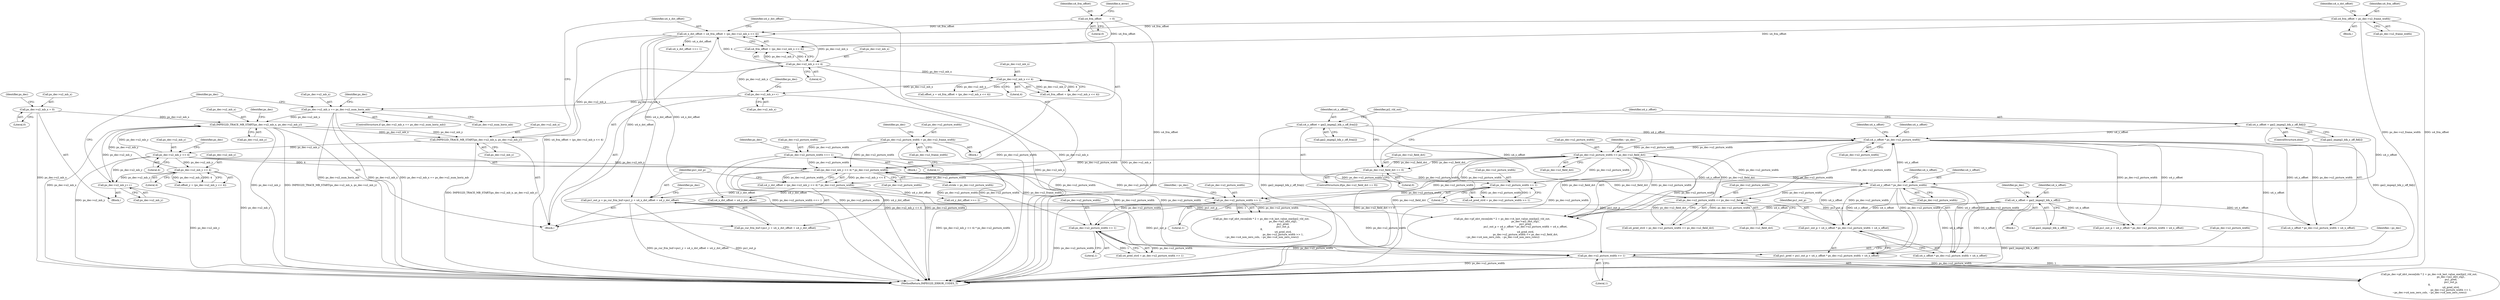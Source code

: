 digraph "0_Android_7737780815fe523ad7b0e49456eb75d27a30818a@pointer" {
"1000495" [label="(Call,pu1_out_p + u4_y_offset * ps_dec->u2_picture_width + u4_x_offset)"];
"1000259" [label="(Call,pu1_out_p = ps_cur_frm_buf->pu1_y + u4_x_dst_offset + u4_y_dst_offset)"];
"1000239" [label="(Call,u4_x_dst_offset = u4_frm_offset + (ps_dec->u2_mb_x << 4))"];
"1000177" [label="(Call,u4_frm_offset = ps_dec->u2_frame_width)"];
"1000117" [label="(Call,u4_frm_offset          = 0)"];
"1000243" [label="(Call,ps_dec->u2_mb_x << 4)"];
"1000232" [label="(Call,IMPEG2D_TRACE_MB_START(ps_dec->u2_mb_x, ps_dec->u2_mb_y))"];
"1000198" [label="(Call,IMPEG2D_TRACE_MB_START(ps_dec->u2_mb_x, ps_dec->u2_mb_y))"];
"1000817" [label="(Call,ps_dec->u2_mb_x == ps_dec->u2_num_horiz_mb)"];
"1000796" [label="(Call,ps_dec->u2_mb_x++)"];
"1000318" [label="(Call,ps_dec->u2_mb_x << 4)"];
"1000825" [label="(Call,ps_dec->u2_mb_x = 0)"];
"1000325" [label="(Call,ps_dec->u2_mb_y << 4)"];
"1000251" [label="(Call,ps_dec->u2_mb_y << 4)"];
"1000830" [label="(Call,ps_dec->u2_mb_y++)"];
"1000248" [label="(Call,u4_y_dst_offset = (ps_dec->u2_mb_y << 4) * ps_dec->u2_picture_width)"];
"1000250" [label="(Call,(ps_dec->u2_mb_y << 4) * ps_dec->u2_picture_width)"];
"1000662" [label="(Call,ps_dec->u2_picture_width >> 1)"];
"1000638" [label="(Call,ps_dec->u2_picture_width >> 1)"];
"1000540" [label="(Call,ps_dec->u2_picture_width << ps_dec->u2_field_dct)"];
"1000532" [label="(Call,u4_y_offset * ps_dec->u2_picture_width)"];
"1000454" [label="(Call,u4_y_offset = gai2_impeg2_blk_y_off_fld[i])"];
"1000448" [label="(Call,u4_y_offset = gai2_impeg2_blk_y_off_frm[i])"];
"1000498" [label="(Call,u4_y_offset * ps_dec->u2_picture_width)"];
"1000506" [label="(Call,ps_dec->u2_picture_width << ps_dec->u2_field_dct)"];
"1000443" [label="(Call,ps_dec->u2_field_dct == 0)"];
"1000776" [label="(Call,ps_dec->u2_picture_width >> 1)"];
"1000752" [label="(Call,ps_dec->u2_picture_width >> 1)"];
"1000165" [label="(Call,ps_dec->u2_picture_width <<= 1)"];
"1000151" [label="(Call,ps_dec->u2_picture_width = ps_dec->u2_frame_width)"];
"1000437" [label="(Call,u4_x_offset = gai2_impeg2_blk_x_off[i])"];
"1000824" [label="(Block,)"];
"1000780" [label="(Literal,1)"];
"1000249" [label="(Identifier,u4_y_dst_offset)"];
"1000161" [label="(Identifier,ps_dec)"];
"1000816" [label="(ControlStructure,if (ps_dec->u2_mb_x == ps_dec->u2_num_horiz_mb))"];
"1000257" [label="(Identifier,ps_dec)"];
"1000250" [label="(Call,(ps_dec->u2_mb_y << 4) * ps_dec->u2_picture_width)"];
"1000448" [label="(Call,u4_y_offset = gai2_impeg2_blk_y_off_frm[i])"];
"1000639" [label="(Call,ps_dec->u2_picture_width)"];
"1000498" [label="(Call,u4_y_offset * ps_dec->u2_picture_width)"];
"1000176" [label="(Block,)"];
"1000232" [label="(Call,IMPEG2D_TRACE_MB_START(ps_dec->u2_mb_x, ps_dec->u2_mb_y))"];
"1000199" [label="(Call,ps_dec->u2_mb_x)"];
"1000777" [label="(Call,ps_dec->u2_picture_width)"];
"1000179" [label="(Call,ps_dec->u2_frame_width)"];
"1000830" [label="(Call,ps_dec->u2_mb_y++)"];
"1000818" [label="(Call,ps_dec->u2_mb_x)"];
"1000437" [label="(Call,u4_x_offset = gai2_impeg2_blk_x_off[i])"];
"1000165" [label="(Call,ps_dec->u2_picture_width <<= 1)"];
"1000529" [label="(Call,pu1_out_p + u4_y_offset * ps_dec->u2_picture_width + u4_x_offset)"];
"1000831" [label="(Call,ps_dec->u2_mb_y)"];
"1000750" [label="(Call,u4_pred_strd = ps_dec->u2_picture_width >> 1)"];
"1000439" [label="(Call,gai2_impeg2_blk_x_off[i])"];
"1000504" [label="(Call,u4_pred_strd = ps_dec->u2_picture_width << ps_dec->u2_field_dct)"];
"1000239" [label="(Call,u4_x_dst_offset = u4_frm_offset + (ps_dec->u2_mb_x << 4))"];
"1000804" [label="(Identifier,ps_dec)"];
"1000666" [label="(Literal,1)"];
"1000537" [label="(Identifier,u4_x_offset)"];
"1000756" [label="(Literal,1)"];
"1000663" [label="(Call,ps_dec->u2_picture_width)"];
"1000455" [label="(Identifier,u4_y_offset)"];
"1000183" [label="(Block,)"];
"1000534" [label="(Call,ps_dec->u2_picture_width)"];
"1000438" [label="(Identifier,u4_x_offset)"];
"1000495" [label="(Call,pu1_out_p + u4_y_offset * ps_dec->u2_picture_width + u4_x_offset)"];
"1000817" [label="(Call,ps_dec->u2_mb_x == ps_dec->u2_num_horiz_mb)"];
"1000540" [label="(Call,ps_dec->u2_picture_width << ps_dec->u2_field_dct)"];
"1000118" [label="(Identifier,u4_frm_offset)"];
"1000449" [label="(Identifier,u4_y_offset)"];
"1000493" [label="(Call,pu1_pred = pu1_out_p + u4_y_offset * ps_dec->u2_picture_width + u4_x_offset)"];
"1000123" [label="(Identifier,e_error)"];
"1000531" [label="(Call,u4_y_offset * ps_dec->u2_picture_width + u4_x_offset)"];
"1000497" [label="(Call,u4_y_offset * ps_dec->u2_picture_width + u4_x_offset)"];
"1000166" [label="(Call,ps_dec->u2_picture_width)"];
"1000454" [label="(Call,u4_y_offset = gai2_impeg2_blk_y_off_fld[i])"];
"1000261" [label="(Call,ps_cur_frm_buf->pu1_y + u4_x_dst_offset + u4_y_dst_offset)"];
"1000243" [label="(Call,ps_dec->u2_mb_x << 4)"];
"1000532" [label="(Call,u4_y_offset * ps_dec->u2_picture_width)"];
"1000636" [label="(Call,u4_pred_strd = ps_dec->u2_picture_width >> 1)"];
"1000177" [label="(Call,u4_frm_offset = ps_dec->u2_frame_width)"];
"1000499" [label="(Identifier,u4_y_offset)"];
"1000782" [label="(Identifier,~ps_dec)"];
"1000236" [label="(Call,ps_dec->u2_mb_y)"];
"1000541" [label="(Call,ps_dec->u2_picture_width)"];
"1000309" [label="(Call,stride = ps_dec->u2_picture_width)"];
"1000456" [label="(Call,gai2_impeg2_blk_y_off_fld[i])"];
"1000329" [label="(Literal,4)"];
"1000318" [label="(Call,ps_dec->u2_mb_x << 4)"];
"1000767" [label="(Call,ps_dec->pf_idct_recon[idx * 2 + ps_dec->i4_last_value_one](pi2_vld_out,\n                                                        ps_dec->ai2_idct_stg1,\n                                                        pu1_pred,\n                                                        pu1_out_p,\n 8,\n                                                        u4_pred_strd,\n                                                        ps_dec->u2_picture_width >> 1,\n ~ps_dec->u4_non_zero_cols, ~ps_dec->u4_non_zero_rows))"];
"1000510" [label="(Call,ps_dec->u2_field_dct)"];
"1000523" [label="(Call,ps_dec->pf_idct_recon[idx * 2 + ps_dec->i4_last_value_one](pi2_vld_out,\n                                                            ps_dec->ai2_idct_stg1,\n                                                            pu1_pred,\n                                                            pu1_out_p + u4_y_offset * ps_dec->u2_picture_width + u4_x_offset,\n 8,\n                                                            u4_pred_strd,\n                                                            ps_dec->u2_picture_width << ps_dec->u2_field_dct,\n ~ps_dec->u4_non_zero_cols, ~ps_dec->u4_non_zero_rows))"];
"1000323" [label="(Call,offset_y = (ps_dec->u2_mb_y << 4))"];
"1000260" [label="(Identifier,pu1_out_p)"];
"1000503" [label="(Identifier,u4_x_offset)"];
"1000164" [label="(Block,)"];
"1000752" [label="(Call,ps_dec->u2_picture_width >> 1)"];
"1000233" [label="(Call,ps_dec->u2_mb_x)"];
"1000826" [label="(Call,ps_dec->u2_mb_x)"];
"1000151" [label="(Call,ps_dec->u2_picture_width = ps_dec->u2_frame_width)"];
"1000259" [label="(Call,pu1_out_p = ps_cur_frm_buf->pu1_y + u4_x_dst_offset + u4_y_dst_offset)"];
"1000797" [label="(Call,ps_dec->u2_mb_x)"];
"1000244" [label="(Call,ps_dec->u2_mb_x)"];
"1000662" [label="(Call,ps_dec->u2_picture_width >> 1)"];
"1000117" [label="(Call,u4_frm_offset          = 0)"];
"1000251" [label="(Call,ps_dec->u2_mb_y << 4)"];
"1000240" [label="(Identifier,u4_x_dst_offset)"];
"1000119" [label="(Literal,0)"];
"1000507" [label="(Call,ps_dec->u2_picture_width)"];
"1000850" [label="(MethodReturn,IMPEG2D_ERROR_CODES_T)"];
"1000753" [label="(Call,ps_dec->u2_picture_width)"];
"1000825" [label="(Call,ps_dec->u2_mb_x = 0)"];
"1000496" [label="(Identifier,pu1_out_p)"];
"1000169" [label="(Literal,1)"];
"1000189" [label="(Identifier,u4_x_dst_offset)"];
"1000247" [label="(Literal,4)"];
"1000827" [label="(Identifier,ps_dec)"];
"1000642" [label="(Literal,1)"];
"1000256" [label="(Call,ps_dec->u2_picture_width)"];
"1000668" [label="(Identifier,~ps_dec)"];
"1000450" [label="(Call,gai2_impeg2_blk_y_off_frm[i])"];
"1000445" [label="(Identifier,ps_dec)"];
"1000553" [label="(Call,u4_x_dst_offset >>= 1)"];
"1000314" [label="(Call,offset_x = u4_frm_offset + (ps_dec->u2_mb_x << 4))"];
"1000322" [label="(Literal,4)"];
"1000443" [label="(Call,ps_dec->u2_field_dct == 0)"];
"1000325" [label="(Call,ps_dec->u2_mb_y << 4)"];
"1000453" [label="(ControlStructure,else)"];
"1000796" [label="(Call,ps_dec->u2_mb_x++)"];
"1000638" [label="(Call,ps_dec->u2_picture_width >> 1)"];
"1000460" [label="(Identifier,pi2_vld_out)"];
"1000202" [label="(Call,ps_dec->u2_mb_y)"];
"1000248" [label="(Call,u4_y_dst_offset = (ps_dec->u2_mb_y << 4) * ps_dec->u2_picture_width)"];
"1000653" [label="(Call,ps_dec->pf_idct_recon[idx * 2 + ps_dec->i4_last_value_one](pi2_vld_out,\n                                                        ps_dec->ai2_idct_stg1,\n                                                        pu1_pred,\n                                                        pu1_out_p,\n 8,\n                                                        u4_pred_strd,\n                                                        ps_dec->u2_picture_width >> 1,\n ~ps_dec->u4_non_zero_cols, ~ps_dec->u4_non_zero_rows))"];
"1000832" [label="(Identifier,ps_dec)"];
"1000198" [label="(Call,IMPEG2D_TRACE_MB_START(ps_dec->u2_mb_x, ps_dec->u2_mb_y))"];
"1000821" [label="(Call,ps_dec->u2_num_horiz_mb)"];
"1000326" [label="(Call,ps_dec->u2_mb_y)"];
"1000265" [label="(Call,u4_x_dst_offset + u4_y_dst_offset)"];
"1000155" [label="(Call,ps_dec->u2_frame_width)"];
"1000271" [label="(Identifier,ps_dec)"];
"1000500" [label="(Call,ps_dec->u2_picture_width)"];
"1000447" [label="(Literal,0)"];
"1000506" [label="(Call,ps_dec->u2_picture_width << ps_dec->u2_field_dct)"];
"1000776" [label="(Call,ps_dec->u2_picture_width >> 1)"];
"1000444" [label="(Call,ps_dec->u2_field_dct)"];
"1000556" [label="(Call,u4_y_dst_offset >>= 2)"];
"1000178" [label="(Identifier,u4_frm_offset)"];
"1000533" [label="(Identifier,u4_y_offset)"];
"1000173" [label="(Identifier,ps_dec)"];
"1000241" [label="(Call,u4_frm_offset + (ps_dec->u2_mb_x << 4))"];
"1000829" [label="(Literal,0)"];
"1000208" [label="(Identifier,ps_dec)"];
"1000544" [label="(Call,ps_dec->u2_field_dct)"];
"1000548" [label="(Identifier,~ps_dec)"];
"1000442" [label="(ControlStructure,if(ps_dec->u2_field_dct == 0))"];
"1000316" [label="(Call,u4_frm_offset + (ps_dec->u2_mb_x << 4))"];
"1000414" [label="(Block,)"];
"1000319" [label="(Call,ps_dec->u2_mb_x)"];
"1000252" [label="(Call,ps_dec->u2_mb_y)"];
"1000152" [label="(Call,ps_dec->u2_picture_width)"];
"1000106" [label="(Block,)"];
"1000837" [label="(Identifier,ps_dec)"];
"1000255" [label="(Literal,4)"];
"1000495" -> "1000493"  [label="AST: "];
"1000495" -> "1000497"  [label="CFG: "];
"1000496" -> "1000495"  [label="AST: "];
"1000497" -> "1000495"  [label="AST: "];
"1000493" -> "1000495"  [label="CFG: "];
"1000259" -> "1000495"  [label="DDG: pu1_out_p"];
"1000498" -> "1000495"  [label="DDG: u4_y_offset"];
"1000498" -> "1000495"  [label="DDG: ps_dec->u2_picture_width"];
"1000437" -> "1000495"  [label="DDG: u4_x_offset"];
"1000259" -> "1000183"  [label="AST: "];
"1000259" -> "1000261"  [label="CFG: "];
"1000260" -> "1000259"  [label="AST: "];
"1000261" -> "1000259"  [label="AST: "];
"1000271" -> "1000259"  [label="CFG: "];
"1000259" -> "1000850"  [label="DDG: pu1_out_p"];
"1000259" -> "1000850"  [label="DDG: ps_cur_frm_buf->pu1_y + u4_x_dst_offset + u4_y_dst_offset"];
"1000239" -> "1000259"  [label="DDG: u4_x_dst_offset"];
"1000248" -> "1000259"  [label="DDG: u4_y_dst_offset"];
"1000259" -> "1000493"  [label="DDG: pu1_out_p"];
"1000259" -> "1000523"  [label="DDG: pu1_out_p"];
"1000259" -> "1000529"  [label="DDG: pu1_out_p"];
"1000239" -> "1000183"  [label="AST: "];
"1000239" -> "1000241"  [label="CFG: "];
"1000240" -> "1000239"  [label="AST: "];
"1000241" -> "1000239"  [label="AST: "];
"1000249" -> "1000239"  [label="CFG: "];
"1000239" -> "1000850"  [label="DDG: u4_frm_offset + (ps_dec->u2_mb_x << 4)"];
"1000177" -> "1000239"  [label="DDG: u4_frm_offset"];
"1000117" -> "1000239"  [label="DDG: u4_frm_offset"];
"1000243" -> "1000239"  [label="DDG: ps_dec->u2_mb_x"];
"1000243" -> "1000239"  [label="DDG: 4"];
"1000239" -> "1000261"  [label="DDG: u4_x_dst_offset"];
"1000239" -> "1000265"  [label="DDG: u4_x_dst_offset"];
"1000239" -> "1000553"  [label="DDG: u4_x_dst_offset"];
"1000177" -> "1000176"  [label="AST: "];
"1000177" -> "1000179"  [label="CFG: "];
"1000178" -> "1000177"  [label="AST: "];
"1000179" -> "1000177"  [label="AST: "];
"1000189" -> "1000177"  [label="CFG: "];
"1000177" -> "1000850"  [label="DDG: u4_frm_offset"];
"1000177" -> "1000850"  [label="DDG: ps_dec->u2_frame_width"];
"1000177" -> "1000241"  [label="DDG: u4_frm_offset"];
"1000117" -> "1000106"  [label="AST: "];
"1000117" -> "1000119"  [label="CFG: "];
"1000118" -> "1000117"  [label="AST: "];
"1000119" -> "1000117"  [label="AST: "];
"1000123" -> "1000117"  [label="CFG: "];
"1000117" -> "1000850"  [label="DDG: u4_frm_offset"];
"1000117" -> "1000241"  [label="DDG: u4_frm_offset"];
"1000243" -> "1000241"  [label="AST: "];
"1000243" -> "1000247"  [label="CFG: "];
"1000244" -> "1000243"  [label="AST: "];
"1000247" -> "1000243"  [label="AST: "];
"1000241" -> "1000243"  [label="CFG: "];
"1000243" -> "1000850"  [label="DDG: ps_dec->u2_mb_x"];
"1000243" -> "1000241"  [label="DDG: ps_dec->u2_mb_x"];
"1000243" -> "1000241"  [label="DDG: 4"];
"1000232" -> "1000243"  [label="DDG: ps_dec->u2_mb_x"];
"1000243" -> "1000318"  [label="DDG: ps_dec->u2_mb_x"];
"1000243" -> "1000796"  [label="DDG: ps_dec->u2_mb_x"];
"1000232" -> "1000183"  [label="AST: "];
"1000232" -> "1000236"  [label="CFG: "];
"1000233" -> "1000232"  [label="AST: "];
"1000236" -> "1000232"  [label="AST: "];
"1000240" -> "1000232"  [label="CFG: "];
"1000232" -> "1000850"  [label="DDG: IMPEG2D_TRACE_MB_START(ps_dec->u2_mb_x, ps_dec->u2_mb_y)"];
"1000198" -> "1000232"  [label="DDG: ps_dec->u2_mb_x"];
"1000198" -> "1000232"  [label="DDG: ps_dec->u2_mb_y"];
"1000232" -> "1000251"  [label="DDG: ps_dec->u2_mb_y"];
"1000198" -> "1000183"  [label="AST: "];
"1000198" -> "1000202"  [label="CFG: "];
"1000199" -> "1000198"  [label="AST: "];
"1000202" -> "1000198"  [label="AST: "];
"1000208" -> "1000198"  [label="CFG: "];
"1000198" -> "1000850"  [label="DDG: ps_dec->u2_mb_x"];
"1000198" -> "1000850"  [label="DDG: ps_dec->u2_mb_y"];
"1000198" -> "1000850"  [label="DDG: IMPEG2D_TRACE_MB_START(ps_dec->u2_mb_x, ps_dec->u2_mb_y)"];
"1000817" -> "1000198"  [label="DDG: ps_dec->u2_mb_x"];
"1000825" -> "1000198"  [label="DDG: ps_dec->u2_mb_x"];
"1000325" -> "1000198"  [label="DDG: ps_dec->u2_mb_y"];
"1000251" -> "1000198"  [label="DDG: ps_dec->u2_mb_y"];
"1000830" -> "1000198"  [label="DDG: ps_dec->u2_mb_y"];
"1000817" -> "1000816"  [label="AST: "];
"1000817" -> "1000821"  [label="CFG: "];
"1000818" -> "1000817"  [label="AST: "];
"1000821" -> "1000817"  [label="AST: "];
"1000837" -> "1000817"  [label="CFG: "];
"1000827" -> "1000817"  [label="CFG: "];
"1000817" -> "1000850"  [label="DDG: ps_dec->u2_mb_x"];
"1000817" -> "1000850"  [label="DDG: ps_dec->u2_mb_x == ps_dec->u2_num_horiz_mb"];
"1000817" -> "1000850"  [label="DDG: ps_dec->u2_num_horiz_mb"];
"1000796" -> "1000817"  [label="DDG: ps_dec->u2_mb_x"];
"1000796" -> "1000183"  [label="AST: "];
"1000796" -> "1000797"  [label="CFG: "];
"1000797" -> "1000796"  [label="AST: "];
"1000804" -> "1000796"  [label="CFG: "];
"1000796" -> "1000850"  [label="DDG: ps_dec->u2_mb_x"];
"1000318" -> "1000796"  [label="DDG: ps_dec->u2_mb_x"];
"1000318" -> "1000316"  [label="AST: "];
"1000318" -> "1000322"  [label="CFG: "];
"1000319" -> "1000318"  [label="AST: "];
"1000322" -> "1000318"  [label="AST: "];
"1000316" -> "1000318"  [label="CFG: "];
"1000318" -> "1000850"  [label="DDG: ps_dec->u2_mb_x"];
"1000318" -> "1000314"  [label="DDG: ps_dec->u2_mb_x"];
"1000318" -> "1000314"  [label="DDG: 4"];
"1000318" -> "1000316"  [label="DDG: ps_dec->u2_mb_x"];
"1000318" -> "1000316"  [label="DDG: 4"];
"1000825" -> "1000824"  [label="AST: "];
"1000825" -> "1000829"  [label="CFG: "];
"1000826" -> "1000825"  [label="AST: "];
"1000829" -> "1000825"  [label="AST: "];
"1000832" -> "1000825"  [label="CFG: "];
"1000825" -> "1000850"  [label="DDG: ps_dec->u2_mb_x"];
"1000325" -> "1000323"  [label="AST: "];
"1000325" -> "1000329"  [label="CFG: "];
"1000326" -> "1000325"  [label="AST: "];
"1000329" -> "1000325"  [label="AST: "];
"1000323" -> "1000325"  [label="CFG: "];
"1000325" -> "1000850"  [label="DDG: ps_dec->u2_mb_y"];
"1000325" -> "1000323"  [label="DDG: ps_dec->u2_mb_y"];
"1000325" -> "1000323"  [label="DDG: 4"];
"1000251" -> "1000325"  [label="DDG: ps_dec->u2_mb_y"];
"1000325" -> "1000830"  [label="DDG: ps_dec->u2_mb_y"];
"1000251" -> "1000250"  [label="AST: "];
"1000251" -> "1000255"  [label="CFG: "];
"1000252" -> "1000251"  [label="AST: "];
"1000255" -> "1000251"  [label="AST: "];
"1000257" -> "1000251"  [label="CFG: "];
"1000251" -> "1000850"  [label="DDG: ps_dec->u2_mb_y"];
"1000251" -> "1000250"  [label="DDG: ps_dec->u2_mb_y"];
"1000251" -> "1000250"  [label="DDG: 4"];
"1000251" -> "1000830"  [label="DDG: ps_dec->u2_mb_y"];
"1000830" -> "1000824"  [label="AST: "];
"1000830" -> "1000831"  [label="CFG: "];
"1000831" -> "1000830"  [label="AST: "];
"1000837" -> "1000830"  [label="CFG: "];
"1000830" -> "1000850"  [label="DDG: ps_dec->u2_mb_y"];
"1000248" -> "1000183"  [label="AST: "];
"1000248" -> "1000250"  [label="CFG: "];
"1000249" -> "1000248"  [label="AST: "];
"1000250" -> "1000248"  [label="AST: "];
"1000260" -> "1000248"  [label="CFG: "];
"1000248" -> "1000850"  [label="DDG: (ps_dec->u2_mb_y << 4) * ps_dec->u2_picture_width"];
"1000250" -> "1000248"  [label="DDG: ps_dec->u2_mb_y << 4"];
"1000250" -> "1000248"  [label="DDG: ps_dec->u2_picture_width"];
"1000248" -> "1000261"  [label="DDG: u4_y_dst_offset"];
"1000248" -> "1000265"  [label="DDG: u4_y_dst_offset"];
"1000248" -> "1000556"  [label="DDG: u4_y_dst_offset"];
"1000250" -> "1000256"  [label="CFG: "];
"1000256" -> "1000250"  [label="AST: "];
"1000250" -> "1000850"  [label="DDG: ps_dec->u2_mb_y << 4"];
"1000250" -> "1000850"  [label="DDG: ps_dec->u2_picture_width"];
"1000662" -> "1000250"  [label="DDG: ps_dec->u2_picture_width"];
"1000776" -> "1000250"  [label="DDG: ps_dec->u2_picture_width"];
"1000540" -> "1000250"  [label="DDG: ps_dec->u2_picture_width"];
"1000165" -> "1000250"  [label="DDG: ps_dec->u2_picture_width"];
"1000151" -> "1000250"  [label="DDG: ps_dec->u2_picture_width"];
"1000250" -> "1000309"  [label="DDG: ps_dec->u2_picture_width"];
"1000250" -> "1000498"  [label="DDG: ps_dec->u2_picture_width"];
"1000250" -> "1000532"  [label="DDG: ps_dec->u2_picture_width"];
"1000250" -> "1000638"  [label="DDG: ps_dec->u2_picture_width"];
"1000250" -> "1000662"  [label="DDG: ps_dec->u2_picture_width"];
"1000250" -> "1000752"  [label="DDG: ps_dec->u2_picture_width"];
"1000250" -> "1000776"  [label="DDG: ps_dec->u2_picture_width"];
"1000662" -> "1000653"  [label="AST: "];
"1000662" -> "1000666"  [label="CFG: "];
"1000663" -> "1000662"  [label="AST: "];
"1000666" -> "1000662"  [label="AST: "];
"1000668" -> "1000662"  [label="CFG: "];
"1000662" -> "1000850"  [label="DDG: ps_dec->u2_picture_width"];
"1000662" -> "1000653"  [label="DDG: ps_dec->u2_picture_width"];
"1000662" -> "1000653"  [label="DDG: 1"];
"1000638" -> "1000662"  [label="DDG: ps_dec->u2_picture_width"];
"1000540" -> "1000662"  [label="DDG: ps_dec->u2_picture_width"];
"1000662" -> "1000752"  [label="DDG: ps_dec->u2_picture_width"];
"1000662" -> "1000776"  [label="DDG: ps_dec->u2_picture_width"];
"1000638" -> "1000636"  [label="AST: "];
"1000638" -> "1000642"  [label="CFG: "];
"1000639" -> "1000638"  [label="AST: "];
"1000642" -> "1000638"  [label="AST: "];
"1000636" -> "1000638"  [label="CFG: "];
"1000638" -> "1000636"  [label="DDG: ps_dec->u2_picture_width"];
"1000638" -> "1000636"  [label="DDG: 1"];
"1000540" -> "1000638"  [label="DDG: ps_dec->u2_picture_width"];
"1000540" -> "1000523"  [label="AST: "];
"1000540" -> "1000544"  [label="CFG: "];
"1000541" -> "1000540"  [label="AST: "];
"1000544" -> "1000540"  [label="AST: "];
"1000548" -> "1000540"  [label="CFG: "];
"1000540" -> "1000850"  [label="DDG: ps_dec->u2_field_dct"];
"1000540" -> "1000850"  [label="DDG: ps_dec->u2_picture_width"];
"1000540" -> "1000443"  [label="DDG: ps_dec->u2_field_dct"];
"1000540" -> "1000498"  [label="DDG: ps_dec->u2_picture_width"];
"1000540" -> "1000532"  [label="DDG: ps_dec->u2_picture_width"];
"1000540" -> "1000523"  [label="DDG: ps_dec->u2_picture_width"];
"1000540" -> "1000523"  [label="DDG: ps_dec->u2_field_dct"];
"1000532" -> "1000540"  [label="DDG: ps_dec->u2_picture_width"];
"1000506" -> "1000540"  [label="DDG: ps_dec->u2_field_dct"];
"1000443" -> "1000540"  [label="DDG: ps_dec->u2_field_dct"];
"1000540" -> "1000752"  [label="DDG: ps_dec->u2_picture_width"];
"1000540" -> "1000776"  [label="DDG: ps_dec->u2_picture_width"];
"1000532" -> "1000531"  [label="AST: "];
"1000532" -> "1000534"  [label="CFG: "];
"1000533" -> "1000532"  [label="AST: "];
"1000534" -> "1000532"  [label="AST: "];
"1000537" -> "1000532"  [label="CFG: "];
"1000532" -> "1000850"  [label="DDG: u4_y_offset"];
"1000532" -> "1000523"  [label="DDG: u4_y_offset"];
"1000532" -> "1000523"  [label="DDG: ps_dec->u2_picture_width"];
"1000532" -> "1000529"  [label="DDG: u4_y_offset"];
"1000532" -> "1000529"  [label="DDG: ps_dec->u2_picture_width"];
"1000532" -> "1000531"  [label="DDG: u4_y_offset"];
"1000532" -> "1000531"  [label="DDG: ps_dec->u2_picture_width"];
"1000454" -> "1000532"  [label="DDG: u4_y_offset"];
"1000448" -> "1000532"  [label="DDG: u4_y_offset"];
"1000498" -> "1000532"  [label="DDG: u4_y_offset"];
"1000506" -> "1000532"  [label="DDG: ps_dec->u2_picture_width"];
"1000454" -> "1000453"  [label="AST: "];
"1000454" -> "1000456"  [label="CFG: "];
"1000455" -> "1000454"  [label="AST: "];
"1000456" -> "1000454"  [label="AST: "];
"1000460" -> "1000454"  [label="CFG: "];
"1000454" -> "1000850"  [label="DDG: gai2_impeg2_blk_y_off_fld[i]"];
"1000454" -> "1000498"  [label="DDG: u4_y_offset"];
"1000448" -> "1000442"  [label="AST: "];
"1000448" -> "1000450"  [label="CFG: "];
"1000449" -> "1000448"  [label="AST: "];
"1000450" -> "1000448"  [label="AST: "];
"1000460" -> "1000448"  [label="CFG: "];
"1000448" -> "1000850"  [label="DDG: gai2_impeg2_blk_y_off_frm[i]"];
"1000448" -> "1000498"  [label="DDG: u4_y_offset"];
"1000498" -> "1000497"  [label="AST: "];
"1000498" -> "1000500"  [label="CFG: "];
"1000499" -> "1000498"  [label="AST: "];
"1000500" -> "1000498"  [label="AST: "];
"1000503" -> "1000498"  [label="CFG: "];
"1000498" -> "1000493"  [label="DDG: u4_y_offset"];
"1000498" -> "1000493"  [label="DDG: ps_dec->u2_picture_width"];
"1000498" -> "1000497"  [label="DDG: u4_y_offset"];
"1000498" -> "1000497"  [label="DDG: ps_dec->u2_picture_width"];
"1000498" -> "1000506"  [label="DDG: ps_dec->u2_picture_width"];
"1000506" -> "1000504"  [label="AST: "];
"1000506" -> "1000510"  [label="CFG: "];
"1000507" -> "1000506"  [label="AST: "];
"1000510" -> "1000506"  [label="AST: "];
"1000504" -> "1000506"  [label="CFG: "];
"1000506" -> "1000504"  [label="DDG: ps_dec->u2_picture_width"];
"1000506" -> "1000504"  [label="DDG: ps_dec->u2_field_dct"];
"1000443" -> "1000506"  [label="DDG: ps_dec->u2_field_dct"];
"1000443" -> "1000442"  [label="AST: "];
"1000443" -> "1000447"  [label="CFG: "];
"1000444" -> "1000443"  [label="AST: "];
"1000447" -> "1000443"  [label="AST: "];
"1000449" -> "1000443"  [label="CFG: "];
"1000455" -> "1000443"  [label="CFG: "];
"1000443" -> "1000850"  [label="DDG: ps_dec->u2_field_dct == 0"];
"1000776" -> "1000767"  [label="AST: "];
"1000776" -> "1000780"  [label="CFG: "];
"1000777" -> "1000776"  [label="AST: "];
"1000780" -> "1000776"  [label="AST: "];
"1000782" -> "1000776"  [label="CFG: "];
"1000776" -> "1000850"  [label="DDG: ps_dec->u2_picture_width"];
"1000776" -> "1000767"  [label="DDG: ps_dec->u2_picture_width"];
"1000776" -> "1000767"  [label="DDG: 1"];
"1000752" -> "1000776"  [label="DDG: ps_dec->u2_picture_width"];
"1000752" -> "1000750"  [label="AST: "];
"1000752" -> "1000756"  [label="CFG: "];
"1000753" -> "1000752"  [label="AST: "];
"1000756" -> "1000752"  [label="AST: "];
"1000750" -> "1000752"  [label="CFG: "];
"1000752" -> "1000750"  [label="DDG: ps_dec->u2_picture_width"];
"1000752" -> "1000750"  [label="DDG: 1"];
"1000165" -> "1000164"  [label="AST: "];
"1000165" -> "1000169"  [label="CFG: "];
"1000166" -> "1000165"  [label="AST: "];
"1000169" -> "1000165"  [label="AST: "];
"1000173" -> "1000165"  [label="CFG: "];
"1000165" -> "1000850"  [label="DDG: ps_dec->u2_picture_width"];
"1000165" -> "1000850"  [label="DDG: ps_dec->u2_picture_width <<= 1"];
"1000151" -> "1000165"  [label="DDG: ps_dec->u2_picture_width"];
"1000151" -> "1000106"  [label="AST: "];
"1000151" -> "1000155"  [label="CFG: "];
"1000152" -> "1000151"  [label="AST: "];
"1000155" -> "1000151"  [label="AST: "];
"1000161" -> "1000151"  [label="CFG: "];
"1000151" -> "1000850"  [label="DDG: ps_dec->u2_picture_width"];
"1000151" -> "1000850"  [label="DDG: ps_dec->u2_frame_width"];
"1000437" -> "1000414"  [label="AST: "];
"1000437" -> "1000439"  [label="CFG: "];
"1000438" -> "1000437"  [label="AST: "];
"1000439" -> "1000437"  [label="AST: "];
"1000445" -> "1000437"  [label="CFG: "];
"1000437" -> "1000850"  [label="DDG: gai2_impeg2_blk_x_off[i]"];
"1000437" -> "1000493"  [label="DDG: u4_x_offset"];
"1000437" -> "1000497"  [label="DDG: u4_x_offset"];
"1000437" -> "1000523"  [label="DDG: u4_x_offset"];
"1000437" -> "1000529"  [label="DDG: u4_x_offset"];
"1000437" -> "1000531"  [label="DDG: u4_x_offset"];
}
